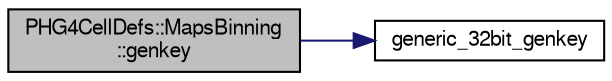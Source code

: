 digraph "PHG4CellDefs::MapsBinning::genkey"
{
  bgcolor="transparent";
  edge [fontname="FreeSans",fontsize="10",labelfontname="FreeSans",labelfontsize="10"];
  node [fontname="FreeSans",fontsize="10",shape=record];
  rankdir="LR";
  Node1 [label="PHG4CellDefs::MapsBinning\l::genkey",height=0.2,width=0.4,color="black", fillcolor="grey75", style="filled" fontcolor="black"];
  Node1 -> Node2 [color="midnightblue",fontsize="10",style="solid",fontname="FreeSans"];
  Node2 [label="generic_32bit_genkey",height=0.2,width=0.4,color="black",URL="$d9/d13/PHG4CellDefs_8cc.html#a4fca6c53cc6b7ba33a8a24311d3f3953"];
}
